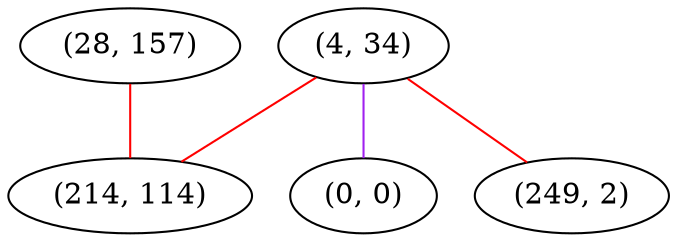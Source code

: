 graph "" {
"(28, 157)";
"(4, 34)";
"(214, 114)";
"(0, 0)";
"(249, 2)";
"(28, 157)" -- "(214, 114)"  [color=red, key=0, weight=1];
"(4, 34)" -- "(249, 2)"  [color=red, key=0, weight=1];
"(4, 34)" -- "(214, 114)"  [color=red, key=0, weight=1];
"(4, 34)" -- "(0, 0)"  [color=purple, key=0, weight=4];
}
